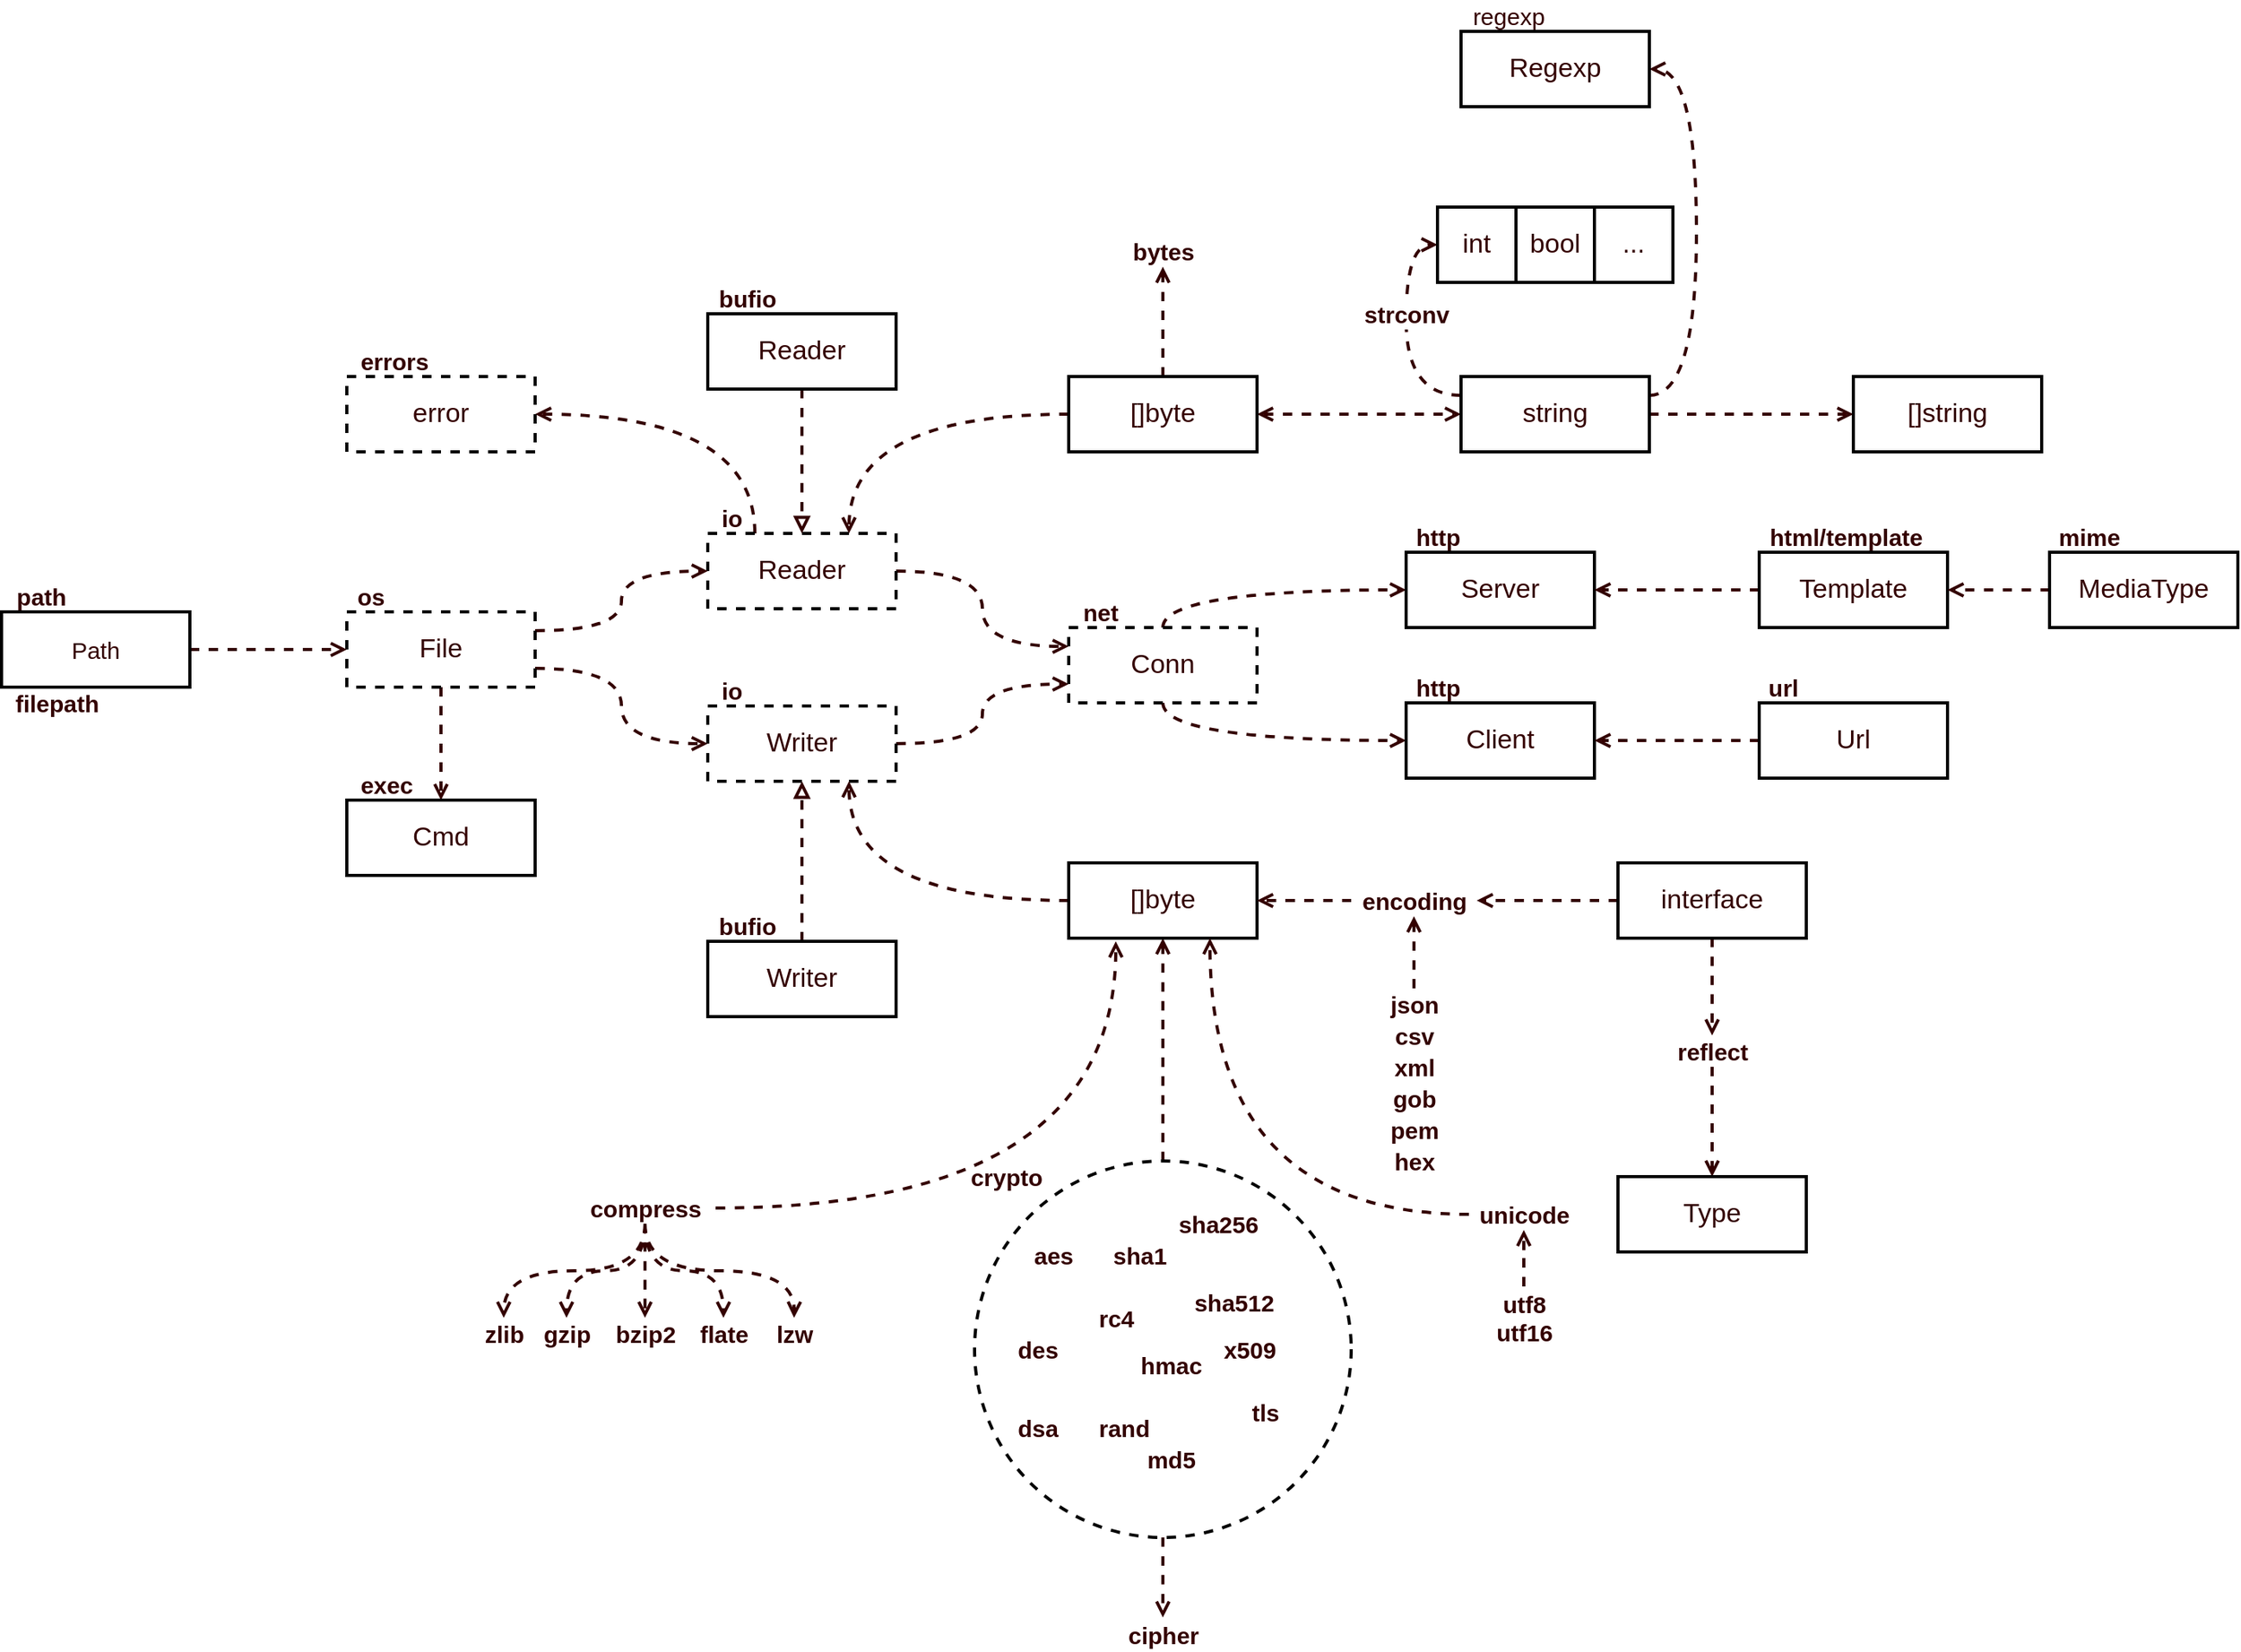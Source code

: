 <mxfile version="14.6.13" type="device"><diagram id="Pnefqsl1PqcIyeWyqHl0" name="Page-2"><mxGraphModel dx="3062" dy="2006" grid="1" gridSize="10" guides="1" tooltips="1" connect="1" arrows="1" fold="1" page="1" pageScale="1" pageWidth="850" pageHeight="1100" math="0" shadow="0"><root><mxCell id="RZtHRj3jjIi0IEZaCBNy-0"/><mxCell id="RZtHRj3jjIi0IEZaCBNy-1" parent="RZtHRj3jjIi0IEZaCBNy-0"/><mxCell id="RZtHRj3jjIi0IEZaCBNy-69" style="edgeStyle=orthogonalEdgeStyle;curved=1;rounded=0;orthogonalLoop=1;jettySize=auto;html=1;exitX=0.5;exitY=1;exitDx=0;exitDy=0;entryX=0.5;entryY=-0.05;entryDx=0;entryDy=0;entryPerimeter=0;dashed=1;fontFamily=Helvetica;fontSize=15;fontColor=#330000;startArrow=none;startFill=0;endArrow=open;endFill=0;strokeColor=#330000;strokeWidth=2;" edge="1" parent="RZtHRj3jjIi0IEZaCBNy-1" source="RZtHRj3jjIi0IEZaCBNy-67" target="RZtHRj3jjIi0IEZaCBNy-68"><mxGeometry relative="1" as="geometry"/></mxCell><mxCell id="RZtHRj3jjIi0IEZaCBNy-76" style="edgeStyle=orthogonalEdgeStyle;curved=1;rounded=0;orthogonalLoop=1;jettySize=auto;html=1;exitX=0.5;exitY=0;exitDx=0;exitDy=0;entryX=0.5;entryY=1;entryDx=0;entryDy=0;dashed=1;fontFamily=Helvetica;fontSize=15;fontColor=#330000;startArrow=none;startFill=0;endArrow=open;endFill=0;strokeColor=#330000;strokeWidth=2;" edge="1" parent="RZtHRj3jjIi0IEZaCBNy-1" source="RZtHRj3jjIi0IEZaCBNy-67" target="RZtHRj3jjIi0IEZaCBNy-37"><mxGeometry relative="1" as="geometry"/></mxCell><mxCell id="RZtHRj3jjIi0IEZaCBNy-67" value="" style="ellipse;whiteSpace=wrap;html=1;aspect=fixed;fontFamily=Helvetica;fontSize=15;fontColor=#330000;fillColor=none;dashed=1;strokeWidth=2;" vertex="1" parent="RZtHRj3jjIi0IEZaCBNy-1"><mxGeometry x="530" y="890" width="240" height="240" as="geometry"/></mxCell><mxCell id="RZtHRj3jjIi0IEZaCBNy-3" value="io" style="text;html=1;align=center;verticalAlign=middle;resizable=0;points=[];autosize=1;strokeColor=none;fontSize=15;fontFamily=Helvetica;fontStyle=1;fontColor=#330000;" vertex="1" parent="RZtHRj3jjIi0IEZaCBNy-1"><mxGeometry x="360" y="470" width="30" height="20" as="geometry"/></mxCell><mxCell id="RZtHRj3jjIi0IEZaCBNy-11" style="edgeStyle=orthogonalEdgeStyle;curved=1;rounded=0;orthogonalLoop=1;jettySize=auto;html=1;exitX=1;exitY=0.5;exitDx=0;exitDy=0;entryX=0;entryY=0.25;entryDx=0;entryDy=0;dashed=1;fontFamily=Helvetica;fontSize=15;fontColor=#330000;endArrow=open;endFill=0;strokeWidth=2;strokeColor=#330000;" edge="1" parent="RZtHRj3jjIi0IEZaCBNy-1" source="RZtHRj3jjIi0IEZaCBNy-5" target="RZtHRj3jjIi0IEZaCBNy-9"><mxGeometry relative="1" as="geometry"/></mxCell><mxCell id="RZtHRj3jjIi0IEZaCBNy-89" style="edgeStyle=orthogonalEdgeStyle;curved=1;rounded=0;orthogonalLoop=1;jettySize=auto;html=1;exitX=0.25;exitY=0;exitDx=0;exitDy=0;dashed=1;fontFamily=Helvetica;fontSize=15;fontColor=#330000;startArrow=none;startFill=0;endArrow=open;endFill=0;strokeColor=#330000;strokeWidth=2;entryX=1;entryY=0.5;entryDx=0;entryDy=0;" edge="1" parent="RZtHRj3jjIi0IEZaCBNy-1" source="RZtHRj3jjIi0IEZaCBNy-5" target="RZtHRj3jjIi0IEZaCBNy-87"><mxGeometry relative="1" as="geometry"><mxPoint x="280" y="414" as="targetPoint"/></mxGeometry></mxCell><mxCell id="RZtHRj3jjIi0IEZaCBNy-5" value="Reader" style="rounded=0;whiteSpace=wrap;html=1;strokeWidth=2;fontSize=17;dashed=1;fontFamily=Helvetica;fontColor=#330000;" vertex="1" parent="RZtHRj3jjIi0IEZaCBNy-1"><mxGeometry x="360" y="490" width="120" height="48" as="geometry"/></mxCell><mxCell id="RZtHRj3jjIi0IEZaCBNy-12" style="edgeStyle=orthogonalEdgeStyle;curved=1;rounded=0;orthogonalLoop=1;jettySize=auto;html=1;exitX=1;exitY=0.5;exitDx=0;exitDy=0;entryX=0;entryY=0.75;entryDx=0;entryDy=0;dashed=1;fontFamily=Helvetica;fontSize=15;fontColor=#330000;endArrow=open;endFill=0;strokeWidth=2;fontStyle=1;strokeColor=#330000;" edge="1" parent="RZtHRj3jjIi0IEZaCBNy-1" source="RZtHRj3jjIi0IEZaCBNy-6" target="RZtHRj3jjIi0IEZaCBNy-9"><mxGeometry relative="1" as="geometry"/></mxCell><mxCell id="RZtHRj3jjIi0IEZaCBNy-6" value="Writer" style="rounded=0;whiteSpace=wrap;html=1;strokeWidth=2;fontSize=17;dashed=1;fontFamily=Helvetica;fontColor=#330000;" vertex="1" parent="RZtHRj3jjIi0IEZaCBNy-1"><mxGeometry x="360" y="600" width="120" height="48" as="geometry"/></mxCell><mxCell id="RZtHRj3jjIi0IEZaCBNy-7" value="io" style="text;html=1;align=center;verticalAlign=middle;resizable=0;points=[];autosize=1;strokeColor=none;fontSize=15;fontFamily=Helvetica;fontStyle=1;fontColor=#330000;" vertex="1" parent="RZtHRj3jjIi0IEZaCBNy-1"><mxGeometry x="360" y="580" width="30" height="20" as="geometry"/></mxCell><mxCell id="RZtHRj3jjIi0IEZaCBNy-105" style="edgeStyle=orthogonalEdgeStyle;curved=1;rounded=0;orthogonalLoop=1;jettySize=auto;html=1;exitX=0.5;exitY=0;exitDx=0;exitDy=0;entryX=0;entryY=0.5;entryDx=0;entryDy=0;dashed=1;fontFamily=Helvetica;fontSize=15;fontColor=#330000;startArrow=none;startFill=0;endArrow=open;endFill=0;strokeColor=#330000;strokeWidth=2;" edge="1" parent="RZtHRj3jjIi0IEZaCBNy-1" source="RZtHRj3jjIi0IEZaCBNy-9" target="RZtHRj3jjIi0IEZaCBNy-103"><mxGeometry relative="1" as="geometry"/></mxCell><mxCell id="RZtHRj3jjIi0IEZaCBNy-106" style="edgeStyle=orthogonalEdgeStyle;curved=1;rounded=0;orthogonalLoop=1;jettySize=auto;html=1;exitX=0.5;exitY=1;exitDx=0;exitDy=0;entryX=0;entryY=0.5;entryDx=0;entryDy=0;dashed=1;fontFamily=Helvetica;fontSize=15;fontColor=#330000;startArrow=none;startFill=0;endArrow=open;endFill=0;strokeColor=#330000;strokeWidth=2;" edge="1" parent="RZtHRj3jjIi0IEZaCBNy-1" source="RZtHRj3jjIi0IEZaCBNy-9" target="RZtHRj3jjIi0IEZaCBNy-104"><mxGeometry relative="1" as="geometry"/></mxCell><mxCell id="RZtHRj3jjIi0IEZaCBNy-9" value="Conn" style="rounded=0;whiteSpace=wrap;html=1;strokeWidth=2;fontSize=17;dashed=1;fontFamily=Helvetica;fontColor=#330000;" vertex="1" parent="RZtHRj3jjIi0IEZaCBNy-1"><mxGeometry x="590" y="550" width="120" height="48" as="geometry"/></mxCell><mxCell id="RZtHRj3jjIi0IEZaCBNy-10" value="net" style="text;html=1;align=center;verticalAlign=middle;resizable=0;points=[];autosize=1;strokeColor=none;fontSize=15;fontFamily=Helvetica;fontColor=#330000;fontStyle=1" vertex="1" parent="RZtHRj3jjIi0IEZaCBNy-1"><mxGeometry x="590" y="530" width="40" height="20" as="geometry"/></mxCell><mxCell id="RZtHRj3jjIi0IEZaCBNy-15" style="edgeStyle=orthogonalEdgeStyle;curved=1;rounded=0;orthogonalLoop=1;jettySize=auto;html=1;exitX=1;exitY=0.25;exitDx=0;exitDy=0;entryX=0;entryY=0.5;entryDx=0;entryDy=0;dashed=1;fontFamily=Helvetica;fontSize=15;fontColor=#330000;endArrow=open;endFill=0;strokeColor=#330000;strokeWidth=2;" edge="1" parent="RZtHRj3jjIi0IEZaCBNy-1" source="RZtHRj3jjIi0IEZaCBNy-13" target="RZtHRj3jjIi0IEZaCBNy-5"><mxGeometry relative="1" as="geometry"/></mxCell><mxCell id="RZtHRj3jjIi0IEZaCBNy-16" style="edgeStyle=orthogonalEdgeStyle;curved=1;rounded=0;orthogonalLoop=1;jettySize=auto;html=1;exitX=1;exitY=0.75;exitDx=0;exitDy=0;entryX=0;entryY=0.5;entryDx=0;entryDy=0;dashed=1;fontFamily=Helvetica;fontSize=15;fontColor=#330000;endArrow=open;endFill=0;strokeColor=#330000;strokeWidth=2;" edge="1" parent="RZtHRj3jjIi0IEZaCBNy-1" source="RZtHRj3jjIi0IEZaCBNy-13" target="RZtHRj3jjIi0IEZaCBNy-6"><mxGeometry relative="1" as="geometry"/></mxCell><mxCell id="RZtHRj3jjIi0IEZaCBNy-128" style="edgeStyle=orthogonalEdgeStyle;curved=1;rounded=0;orthogonalLoop=1;jettySize=auto;html=1;exitX=0.5;exitY=1;exitDx=0;exitDy=0;entryX=0.5;entryY=0;entryDx=0;entryDy=0;dashed=1;fontFamily=Helvetica;fontSize=15;fontColor=#330000;startArrow=none;startFill=0;endArrow=open;endFill=0;strokeColor=#330000;strokeWidth=2;" edge="1" parent="RZtHRj3jjIi0IEZaCBNy-1" source="RZtHRj3jjIi0IEZaCBNy-13" target="RZtHRj3jjIi0IEZaCBNy-126"><mxGeometry relative="1" as="geometry"/></mxCell><mxCell id="RZtHRj3jjIi0IEZaCBNy-13" value="File" style="rounded=0;whiteSpace=wrap;html=1;strokeWidth=2;fontSize=17;dashed=1;fontFamily=Helvetica;fontColor=#330000;" vertex="1" parent="RZtHRj3jjIi0IEZaCBNy-1"><mxGeometry x="130" y="540" width="120" height="48" as="geometry"/></mxCell><mxCell id="RZtHRj3jjIi0IEZaCBNy-14" value="os" style="text;html=1;align=center;verticalAlign=middle;resizable=0;points=[];autosize=1;strokeColor=none;fontSize=15;fontFamily=Helvetica;fontColor=#330000;fontStyle=1" vertex="1" parent="RZtHRj3jjIi0IEZaCBNy-1"><mxGeometry x="130" y="520" width="30" height="20" as="geometry"/></mxCell><mxCell id="RZtHRj3jjIi0IEZaCBNy-19" style="edgeStyle=orthogonalEdgeStyle;curved=1;rounded=0;orthogonalLoop=1;jettySize=auto;html=1;exitX=0.5;exitY=1;exitDx=0;exitDy=0;entryX=0.5;entryY=0;entryDx=0;entryDy=0;dashed=1;fontFamily=Helvetica;fontSize=15;fontColor=#330000;endArrow=block;endFill=0;strokeColor=#330000;strokeWidth=2;" edge="1" parent="RZtHRj3jjIi0IEZaCBNy-1" source="RZtHRj3jjIi0IEZaCBNy-17" target="RZtHRj3jjIi0IEZaCBNy-5"><mxGeometry relative="1" as="geometry"/></mxCell><mxCell id="RZtHRj3jjIi0IEZaCBNy-17" value="Reader" style="rounded=0;whiteSpace=wrap;html=1;strokeWidth=2;fontSize=17;fontFamily=Helvetica;fontColor=#330000;" vertex="1" parent="RZtHRj3jjIi0IEZaCBNy-1"><mxGeometry x="360" y="350" width="120" height="48" as="geometry"/></mxCell><mxCell id="RZtHRj3jjIi0IEZaCBNy-18" value="bufio" style="text;html=1;align=center;verticalAlign=middle;resizable=0;points=[];autosize=1;strokeColor=none;fontSize=15;fontFamily=Helvetica;fontColor=#330000;fontStyle=1" vertex="1" parent="RZtHRj3jjIi0IEZaCBNy-1"><mxGeometry x="360" y="330" width="50" height="20" as="geometry"/></mxCell><mxCell id="RZtHRj3jjIi0IEZaCBNy-22" style="edgeStyle=orthogonalEdgeStyle;curved=1;rounded=0;orthogonalLoop=1;jettySize=auto;html=1;exitX=0.5;exitY=0;exitDx=0;exitDy=0;entryX=0.5;entryY=1;entryDx=0;entryDy=0;dashed=1;fontFamily=Helvetica;fontSize=15;fontColor=#330000;endArrow=block;endFill=0;strokeColor=#330000;strokeWidth=2;" edge="1" parent="RZtHRj3jjIi0IEZaCBNy-1" source="RZtHRj3jjIi0IEZaCBNy-20" target="RZtHRj3jjIi0IEZaCBNy-6"><mxGeometry relative="1" as="geometry"/></mxCell><mxCell id="RZtHRj3jjIi0IEZaCBNy-20" value="Writer" style="rounded=0;whiteSpace=wrap;html=1;strokeWidth=2;fontSize=17;fontFamily=Helvetica;fontColor=#330000;" vertex="1" parent="RZtHRj3jjIi0IEZaCBNy-1"><mxGeometry x="360" y="750" width="120" height="48" as="geometry"/></mxCell><mxCell id="RZtHRj3jjIi0IEZaCBNy-21" value="bufio" style="text;html=1;align=center;verticalAlign=middle;resizable=0;points=[];autosize=1;strokeColor=none;fontSize=15;fontFamily=Helvetica;fontColor=#330000;fontStyle=1" vertex="1" parent="RZtHRj3jjIi0IEZaCBNy-1"><mxGeometry x="360" y="730" width="50" height="20" as="geometry"/></mxCell><mxCell id="RZtHRj3jjIi0IEZaCBNy-25" style="edgeStyle=orthogonalEdgeStyle;curved=1;rounded=0;orthogonalLoop=1;jettySize=auto;html=1;exitX=0;exitY=0.5;exitDx=0;exitDy=0;entryX=0.75;entryY=0;entryDx=0;entryDy=0;dashed=1;fontFamily=Helvetica;fontSize=15;fontColor=#330000;endArrow=open;endFill=0;strokeColor=#330000;strokeWidth=2;" edge="1" parent="RZtHRj3jjIi0IEZaCBNy-1" source="RZtHRj3jjIi0IEZaCBNy-23" target="RZtHRj3jjIi0IEZaCBNy-5"><mxGeometry relative="1" as="geometry"/></mxCell><mxCell id="RZtHRj3jjIi0IEZaCBNy-27" style="edgeStyle=orthogonalEdgeStyle;curved=1;rounded=0;orthogonalLoop=1;jettySize=auto;html=1;exitX=1;exitY=0.5;exitDx=0;exitDy=0;entryX=0;entryY=0.5;entryDx=0;entryDy=0;dashed=1;fontFamily=Helvetica;fontSize=15;fontColor=#330000;endArrow=open;endFill=0;strokeColor=#330000;strokeWidth=2;startArrow=open;startFill=0;" edge="1" parent="RZtHRj3jjIi0IEZaCBNy-1" source="RZtHRj3jjIi0IEZaCBNy-23" target="RZtHRj3jjIi0IEZaCBNy-26"><mxGeometry relative="1" as="geometry"/></mxCell><mxCell id="RZtHRj3jjIi0IEZaCBNy-32" value="" style="edgeStyle=orthogonalEdgeStyle;curved=1;rounded=0;orthogonalLoop=1;jettySize=auto;html=1;dashed=1;fontFamily=Helvetica;fontSize=15;fontColor=#330000;startArrow=none;startFill=0;endArrow=open;endFill=0;strokeColor=#330000;strokeWidth=2;" edge="1" parent="RZtHRj3jjIi0IEZaCBNy-1" source="RZtHRj3jjIi0IEZaCBNy-23" target="RZtHRj3jjIi0IEZaCBNy-31"><mxGeometry relative="1" as="geometry"/></mxCell><mxCell id="RZtHRj3jjIi0IEZaCBNy-23" value="[]byte" style="rounded=0;whiteSpace=wrap;html=1;strokeWidth=2;fontSize=17;fontFamily=Helvetica;fontColor=#330000;" vertex="1" parent="RZtHRj3jjIi0IEZaCBNy-1"><mxGeometry x="590" y="390" width="120" height="48" as="geometry"/></mxCell><mxCell id="RZtHRj3jjIi0IEZaCBNy-30" style="edgeStyle=orthogonalEdgeStyle;curved=1;rounded=0;orthogonalLoop=1;jettySize=auto;html=1;exitX=1;exitY=0.5;exitDx=0;exitDy=0;entryX=0;entryY=0.5;entryDx=0;entryDy=0;dashed=1;fontFamily=Helvetica;fontSize=15;fontColor=#330000;startArrow=none;startFill=0;endArrow=open;endFill=0;strokeColor=#330000;strokeWidth=2;" edge="1" parent="RZtHRj3jjIi0IEZaCBNy-1" source="RZtHRj3jjIi0IEZaCBNy-26" target="RZtHRj3jjIi0IEZaCBNy-29"><mxGeometry relative="1" as="geometry"/></mxCell><mxCell id="RZtHRj3jjIi0IEZaCBNy-36" value="strconv" style="edgeStyle=orthogonalEdgeStyle;curved=1;rounded=0;orthogonalLoop=1;jettySize=auto;html=1;exitX=0;exitY=0.25;exitDx=0;exitDy=0;entryX=0;entryY=0.5;entryDx=0;entryDy=0;dashed=1;fontFamily=Helvetica;fontSize=15;fontColor=#330000;startArrow=none;startFill=0;endArrow=open;endFill=0;strokeColor=#330000;strokeWidth=2;fontStyle=1" edge="1" parent="RZtHRj3jjIi0IEZaCBNy-1" source="RZtHRj3jjIi0IEZaCBNy-26" target="RZtHRj3jjIi0IEZaCBNy-33"><mxGeometry x="0.152" relative="1" as="geometry"><mxPoint as="offset"/></mxGeometry></mxCell><mxCell id="RZtHRj3jjIi0IEZaCBNy-115" style="edgeStyle=orthogonalEdgeStyle;curved=1;rounded=0;orthogonalLoop=1;jettySize=auto;html=1;exitX=1;exitY=0.25;exitDx=0;exitDy=0;entryX=1;entryY=0.5;entryDx=0;entryDy=0;dashed=1;fontFamily=Helvetica;fontSize=15;fontColor=#330000;startArrow=none;startFill=0;endArrow=open;endFill=0;strokeColor=#330000;strokeWidth=2;" edge="1" parent="RZtHRj3jjIi0IEZaCBNy-1" source="RZtHRj3jjIi0IEZaCBNy-26" target="RZtHRj3jjIi0IEZaCBNy-114"><mxGeometry relative="1" as="geometry"><Array as="points"><mxPoint x="990" y="402"/><mxPoint x="990" y="194"/></Array></mxGeometry></mxCell><mxCell id="RZtHRj3jjIi0IEZaCBNy-26" value="string" style="rounded=0;whiteSpace=wrap;html=1;strokeWidth=2;fontSize=17;fontFamily=Helvetica;fontColor=#330000;" vertex="1" parent="RZtHRj3jjIi0IEZaCBNy-1"><mxGeometry x="840" y="390" width="120" height="48" as="geometry"/></mxCell><mxCell id="RZtHRj3jjIi0IEZaCBNy-29" value="[]string" style="rounded=0;whiteSpace=wrap;html=1;strokeWidth=2;fontSize=17;fontFamily=Helvetica;fontColor=#330000;" vertex="1" parent="RZtHRj3jjIi0IEZaCBNy-1"><mxGeometry x="1090" y="390" width="120" height="48" as="geometry"/></mxCell><mxCell id="RZtHRj3jjIi0IEZaCBNy-31" value="bytes" style="text;html=1;align=center;verticalAlign=middle;resizable=0;points=[];autosize=1;strokeColor=none;fontSize=15;fontFamily=Helvetica;fontColor=#330000;fontStyle=1" vertex="1" parent="RZtHRj3jjIi0IEZaCBNy-1"><mxGeometry x="625" y="300" width="50" height="20" as="geometry"/></mxCell><mxCell id="RZtHRj3jjIi0IEZaCBNy-33" value="int" style="rounded=0;whiteSpace=wrap;html=1;strokeWidth=2;fontSize=17;fontFamily=Helvetica;fontColor=#330000;" vertex="1" parent="RZtHRj3jjIi0IEZaCBNy-1"><mxGeometry x="825" y="282" width="50" height="48" as="geometry"/></mxCell><mxCell id="RZtHRj3jjIi0IEZaCBNy-34" value="bool" style="rounded=0;whiteSpace=wrap;html=1;strokeWidth=2;fontSize=17;fontFamily=Helvetica;fontColor=#330000;" vertex="1" parent="RZtHRj3jjIi0IEZaCBNy-1"><mxGeometry x="875" y="282" width="50" height="48" as="geometry"/></mxCell><mxCell id="RZtHRj3jjIi0IEZaCBNy-35" value="..." style="rounded=0;whiteSpace=wrap;html=1;strokeWidth=2;fontSize=17;fontFamily=Helvetica;fontColor=#330000;" vertex="1" parent="RZtHRj3jjIi0IEZaCBNy-1"><mxGeometry x="925" y="282" width="50" height="48" as="geometry"/></mxCell><mxCell id="RZtHRj3jjIi0IEZaCBNy-38" style="edgeStyle=orthogonalEdgeStyle;curved=1;rounded=0;orthogonalLoop=1;jettySize=auto;html=1;exitX=0;exitY=0.5;exitDx=0;exitDy=0;entryX=0.75;entryY=1;entryDx=0;entryDy=0;dashed=1;fontFamily=Helvetica;fontSize=15;fontColor=#330000;startArrow=none;startFill=0;endArrow=open;endFill=0;strokeColor=#330000;strokeWidth=2;" edge="1" parent="RZtHRj3jjIi0IEZaCBNy-1" source="RZtHRj3jjIi0IEZaCBNy-37" target="RZtHRj3jjIi0IEZaCBNy-6"><mxGeometry relative="1" as="geometry"/></mxCell><mxCell id="RZtHRj3jjIi0IEZaCBNy-37" value="[]byte" style="rounded=0;whiteSpace=wrap;html=1;strokeWidth=2;fontSize=17;fontFamily=Helvetica;fontColor=#330000;" vertex="1" parent="RZtHRj3jjIi0IEZaCBNy-1"><mxGeometry x="590" y="700" width="120" height="48" as="geometry"/></mxCell><mxCell id="RZtHRj3jjIi0IEZaCBNy-48" value="" style="edgeStyle=orthogonalEdgeStyle;curved=1;rounded=0;orthogonalLoop=1;jettySize=auto;html=1;dashed=1;fontFamily=Helvetica;fontSize=15;fontColor=#330000;startArrow=none;startFill=0;endArrow=open;endFill=0;strokeColor=#330000;strokeWidth=2;" edge="1" parent="RZtHRj3jjIi0IEZaCBNy-1" source="RZtHRj3jjIi0IEZaCBNy-39" target="RZtHRj3jjIi0IEZaCBNy-42"><mxGeometry relative="1" as="geometry"/></mxCell><mxCell id="RZtHRj3jjIi0IEZaCBNy-49" value="" style="edgeStyle=orthogonalEdgeStyle;curved=1;rounded=0;orthogonalLoop=1;jettySize=auto;html=1;dashed=1;fontFamily=Helvetica;fontSize=15;fontColor=#330000;startArrow=none;startFill=0;endArrow=open;endFill=0;strokeColor=#330000;strokeWidth=2;entryX=0.5;entryY=0;entryDx=0;entryDy=0;entryPerimeter=0;exitX=0.5;exitY=1;exitDx=0;exitDy=0;exitPerimeter=0;" edge="1" parent="RZtHRj3jjIi0IEZaCBNy-1" source="RZtHRj3jjIi0IEZaCBNy-39" target="RZtHRj3jjIi0IEZaCBNy-45"><mxGeometry relative="1" as="geometry"/></mxCell><mxCell id="RZtHRj3jjIi0IEZaCBNy-50" value="" style="edgeStyle=orthogonalEdgeStyle;curved=1;rounded=0;orthogonalLoop=1;jettySize=auto;html=1;dashed=1;fontFamily=Helvetica;fontSize=15;fontColor=#330000;startArrow=none;startFill=0;endArrow=open;endFill=0;strokeColor=#330000;strokeWidth=2;entryX=0.5;entryY=0;entryDx=0;entryDy=0;entryPerimeter=0;" edge="1" parent="RZtHRj3jjIi0IEZaCBNy-1" source="RZtHRj3jjIi0IEZaCBNy-39" target="RZtHRj3jjIi0IEZaCBNy-44"><mxGeometry relative="1" as="geometry"/></mxCell><mxCell id="RZtHRj3jjIi0IEZaCBNy-51" value="" style="edgeStyle=orthogonalEdgeStyle;curved=1;rounded=0;orthogonalLoop=1;jettySize=auto;html=1;dashed=1;fontFamily=Helvetica;fontSize=15;fontColor=#330000;startArrow=none;startFill=0;endArrow=open;endFill=0;strokeColor=#330000;strokeWidth=2;entryX=0.5;entryY=0;entryDx=0;entryDy=0;entryPerimeter=0;" edge="1" parent="RZtHRj3jjIi0IEZaCBNy-1" source="RZtHRj3jjIi0IEZaCBNy-39" target="RZtHRj3jjIi0IEZaCBNy-46"><mxGeometry relative="1" as="geometry"/></mxCell><mxCell id="RZtHRj3jjIi0IEZaCBNy-52" value="" style="edgeStyle=orthogonalEdgeStyle;curved=1;rounded=0;orthogonalLoop=1;jettySize=auto;html=1;dashed=1;fontFamily=Helvetica;fontSize=15;fontColor=#330000;startArrow=none;startFill=0;endArrow=open;endFill=0;strokeColor=#330000;strokeWidth=2;entryX=0.5;entryY=0;entryDx=0;entryDy=0;entryPerimeter=0;exitX=0.5;exitY=1;exitDx=0;exitDy=0;exitPerimeter=0;" edge="1" parent="RZtHRj3jjIi0IEZaCBNy-1" source="RZtHRj3jjIi0IEZaCBNy-39"><mxGeometry relative="1" as="geometry"><mxPoint x="415" y="990" as="targetPoint"/></mxGeometry></mxCell><mxCell id="RZtHRj3jjIi0IEZaCBNy-75" value="" style="edgeStyle=orthogonalEdgeStyle;curved=1;rounded=0;orthogonalLoop=1;jettySize=auto;html=1;dashed=1;fontFamily=Helvetica;fontSize=15;fontColor=#330000;startArrow=none;startFill=0;endArrow=open;endFill=0;strokeColor=#330000;strokeWidth=2;" edge="1" parent="RZtHRj3jjIi0IEZaCBNy-1" source="RZtHRj3jjIi0IEZaCBNy-39"><mxGeometry relative="1" as="geometry"><mxPoint x="620" y="750" as="targetPoint"/></mxGeometry></mxCell><mxCell id="RZtHRj3jjIi0IEZaCBNy-39" value="compress" style="text;html=1;align=center;verticalAlign=middle;resizable=0;points=[];autosize=1;strokeColor=none;fontSize=15;fontFamily=Helvetica;fontColor=#330000;fontStyle=1" vertex="1" parent="RZtHRj3jjIi0IEZaCBNy-1"><mxGeometry x="275" y="910" width="90" height="20" as="geometry"/></mxCell><mxCell id="RZtHRj3jjIi0IEZaCBNy-42" value="bzip2" style="text;html=1;align=center;verticalAlign=middle;resizable=0;points=[];autosize=1;strokeColor=none;fontSize=15;fontFamily=Helvetica;fontColor=#330000;fontStyle=1" vertex="1" parent="RZtHRj3jjIi0IEZaCBNy-1"><mxGeometry x="295" y="990" width="50" height="20" as="geometry"/></mxCell><mxCell id="RZtHRj3jjIi0IEZaCBNy-44" value="gzip" style="text;html=1;align=center;verticalAlign=middle;resizable=0;points=[];autosize=1;strokeColor=none;fontSize=15;fontFamily=Helvetica;fontColor=#330000;fontStyle=1" vertex="1" parent="RZtHRj3jjIi0IEZaCBNy-1"><mxGeometry x="245" y="990" width="50" height="20" as="geometry"/></mxCell><mxCell id="RZtHRj3jjIi0IEZaCBNy-45" value="zlib" style="text;html=1;align=center;verticalAlign=middle;resizable=0;points=[];autosize=1;strokeColor=none;fontSize=15;fontFamily=Helvetica;fontColor=#330000;fontStyle=1" vertex="1" parent="RZtHRj3jjIi0IEZaCBNy-1"><mxGeometry x="210" y="990" width="40" height="20" as="geometry"/></mxCell><mxCell id="RZtHRj3jjIi0IEZaCBNy-46" value="flate" style="text;html=1;align=center;verticalAlign=middle;resizable=0;points=[];autosize=1;strokeColor=none;fontSize=15;fontFamily=Helvetica;fontColor=#330000;fontStyle=1" vertex="1" parent="RZtHRj3jjIi0IEZaCBNy-1"><mxGeometry x="345" y="990" width="50" height="20" as="geometry"/></mxCell><mxCell id="RZtHRj3jjIi0IEZaCBNy-47" value="lzw" style="text;html=1;align=center;verticalAlign=middle;resizable=0;points=[];autosize=1;strokeColor=none;fontSize=15;fontFamily=Helvetica;fontColor=#330000;fontStyle=1" vertex="1" parent="RZtHRj3jjIi0IEZaCBNy-1"><mxGeometry x="395" y="990" width="40" height="20" as="geometry"/></mxCell><mxCell id="RZtHRj3jjIi0IEZaCBNy-53" value="crypto" style="text;html=1;align=center;verticalAlign=middle;resizable=0;points=[];autosize=1;strokeColor=none;fontSize=15;fontFamily=Helvetica;fontColor=#330000;fontStyle=1" vertex="1" parent="RZtHRj3jjIi0IEZaCBNy-1"><mxGeometry x="520" y="890" width="60" height="20" as="geometry"/></mxCell><mxCell id="RZtHRj3jjIi0IEZaCBNy-55" value="aes" style="text;html=1;align=center;verticalAlign=middle;resizable=0;points=[];autosize=1;strokeColor=none;fontSize=15;fontFamily=Helvetica;fontColor=#330000;fontStyle=1" vertex="1" parent="RZtHRj3jjIi0IEZaCBNy-1"><mxGeometry x="560" y="940" width="40" height="20" as="geometry"/></mxCell><mxCell id="RZtHRj3jjIi0IEZaCBNy-56" value="des" style="text;html=1;align=center;verticalAlign=middle;resizable=0;points=[];autosize=1;strokeColor=none;fontSize=15;fontFamily=Helvetica;fontColor=#330000;fontStyle=1" vertex="1" parent="RZtHRj3jjIi0IEZaCBNy-1"><mxGeometry x="550" y="1000" width="40" height="20" as="geometry"/></mxCell><mxCell id="RZtHRj3jjIi0IEZaCBNy-57" value="dsa" style="text;html=1;align=center;verticalAlign=middle;resizable=0;points=[];autosize=1;strokeColor=none;fontSize=15;fontFamily=Helvetica;fontColor=#330000;fontStyle=1" vertex="1" parent="RZtHRj3jjIi0IEZaCBNy-1"><mxGeometry x="550" y="1050" width="40" height="20" as="geometry"/></mxCell><mxCell id="RZtHRj3jjIi0IEZaCBNy-58" value="hmac" style="text;html=1;align=center;verticalAlign=middle;resizable=0;points=[];autosize=1;strokeColor=none;fontSize=15;fontFamily=Helvetica;fontColor=#330000;fontStyle=1" vertex="1" parent="RZtHRj3jjIi0IEZaCBNy-1"><mxGeometry x="630" y="1010" width="50" height="20" as="geometry"/></mxCell><mxCell id="RZtHRj3jjIi0IEZaCBNy-59" value="md5" style="text;html=1;align=center;verticalAlign=middle;resizable=0;points=[];autosize=1;strokeColor=none;fontSize=15;fontFamily=Helvetica;fontColor=#330000;fontStyle=1" vertex="1" parent="RZtHRj3jjIi0IEZaCBNy-1"><mxGeometry x="630" y="1070" width="50" height="20" as="geometry"/></mxCell><mxCell id="RZtHRj3jjIi0IEZaCBNy-60" value="rand" style="text;html=1;align=center;verticalAlign=middle;resizable=0;points=[];autosize=1;strokeColor=none;fontSize=15;fontFamily=Helvetica;fontColor=#330000;fontStyle=1" vertex="1" parent="RZtHRj3jjIi0IEZaCBNy-1"><mxGeometry x="600" y="1050" width="50" height="20" as="geometry"/></mxCell><mxCell id="RZtHRj3jjIi0IEZaCBNy-61" value="rc4" style="text;html=1;align=center;verticalAlign=middle;resizable=0;points=[];autosize=1;strokeColor=none;fontSize=15;fontFamily=Helvetica;fontColor=#330000;fontStyle=1" vertex="1" parent="RZtHRj3jjIi0IEZaCBNy-1"><mxGeometry x="600" y="980" width="40" height="20" as="geometry"/></mxCell><mxCell id="RZtHRj3jjIi0IEZaCBNy-62" value="sha1" style="text;html=1;align=center;verticalAlign=middle;resizable=0;points=[];autosize=1;strokeColor=none;fontSize=15;fontFamily=Helvetica;fontColor=#330000;fontStyle=1" vertex="1" parent="RZtHRj3jjIi0IEZaCBNy-1"><mxGeometry x="610" y="940" width="50" height="20" as="geometry"/></mxCell><mxCell id="RZtHRj3jjIi0IEZaCBNy-63" value="sha256" style="text;html=1;align=center;verticalAlign=middle;resizable=0;points=[];autosize=1;strokeColor=none;fontSize=15;fontFamily=Helvetica;fontColor=#330000;fontStyle=1" vertex="1" parent="RZtHRj3jjIi0IEZaCBNy-1"><mxGeometry x="650" y="920" width="70" height="20" as="geometry"/></mxCell><mxCell id="RZtHRj3jjIi0IEZaCBNy-64" value="sha512" style="text;html=1;align=center;verticalAlign=middle;resizable=0;points=[];autosize=1;strokeColor=none;fontSize=15;fontFamily=Helvetica;fontColor=#330000;fontStyle=1" vertex="1" parent="RZtHRj3jjIi0IEZaCBNy-1"><mxGeometry x="660" y="970" width="70" height="20" as="geometry"/></mxCell><mxCell id="RZtHRj3jjIi0IEZaCBNy-65" value="tls" style="text;html=1;align=center;verticalAlign=middle;resizable=0;points=[];autosize=1;strokeColor=none;fontSize=15;fontFamily=Helvetica;fontColor=#330000;fontStyle=1" vertex="1" parent="RZtHRj3jjIi0IEZaCBNy-1"><mxGeometry x="700" y="1040" width="30" height="20" as="geometry"/></mxCell><mxCell id="RZtHRj3jjIi0IEZaCBNy-66" value="x509" style="text;html=1;align=center;verticalAlign=middle;resizable=0;points=[];autosize=1;strokeColor=none;fontSize=15;fontFamily=Helvetica;fontColor=#330000;fontStyle=1" vertex="1" parent="RZtHRj3jjIi0IEZaCBNy-1"><mxGeometry x="680" y="1000" width="50" height="20" as="geometry"/></mxCell><mxCell id="RZtHRj3jjIi0IEZaCBNy-68" value="cipher" style="text;html=1;align=center;verticalAlign=middle;resizable=0;points=[];autosize=1;strokeColor=none;fontSize=15;fontFamily=Helvetica;fontColor=#330000;fontStyle=1" vertex="1" parent="RZtHRj3jjIi0IEZaCBNy-1"><mxGeometry x="620" y="1182" width="60" height="20" as="geometry"/></mxCell><mxCell id="RZtHRj3jjIi0IEZaCBNy-73" value="" style="edgeStyle=orthogonalEdgeStyle;curved=1;rounded=0;orthogonalLoop=1;jettySize=auto;html=1;dashed=1;fontFamily=Helvetica;fontSize=15;fontColor=#330000;startArrow=none;startFill=0;endArrow=open;endFill=0;strokeColor=#330000;strokeWidth=2;" edge="1" parent="RZtHRj3jjIi0IEZaCBNy-1" source="RZtHRj3jjIi0IEZaCBNy-71" target="RZtHRj3jjIi0IEZaCBNy-37"><mxGeometry relative="1" as="geometry"/></mxCell><mxCell id="RZtHRj3jjIi0IEZaCBNy-71" value="encoding" style="text;html=1;align=center;verticalAlign=middle;resizable=0;points=[];autosize=1;strokeColor=none;fontSize=15;fontFamily=Helvetica;fontColor=#330000;fontStyle=1" vertex="1" parent="RZtHRj3jjIi0IEZaCBNy-1"><mxGeometry x="770" y="714" width="80" height="20" as="geometry"/></mxCell><mxCell id="RZtHRj3jjIi0IEZaCBNy-78" value="csv" style="text;html=1;align=center;verticalAlign=middle;resizable=0;points=[];autosize=1;strokeColor=none;fontSize=15;fontFamily=Helvetica;fontColor=#330000;fontStyle=1" vertex="1" parent="RZtHRj3jjIi0IEZaCBNy-1"><mxGeometry x="790" y="800" width="40" height="20" as="geometry"/></mxCell><mxCell id="RZtHRj3jjIi0IEZaCBNy-79" value="gob" style="text;html=1;align=center;verticalAlign=middle;resizable=0;points=[];autosize=1;strokeColor=none;fontSize=15;fontFamily=Helvetica;fontColor=#330000;fontStyle=1" vertex="1" parent="RZtHRj3jjIi0IEZaCBNy-1"><mxGeometry x="790" y="840" width="40" height="20" as="geometry"/></mxCell><mxCell id="RZtHRj3jjIi0IEZaCBNy-80" value="hex" style="text;html=1;align=center;verticalAlign=middle;resizable=0;points=[];autosize=1;strokeColor=none;fontSize=15;fontFamily=Helvetica;fontColor=#330000;fontStyle=1" vertex="1" parent="RZtHRj3jjIi0IEZaCBNy-1"><mxGeometry x="790" y="880" width="40" height="20" as="geometry"/></mxCell><mxCell id="RZtHRj3jjIi0IEZaCBNy-96" value="" style="edgeStyle=orthogonalEdgeStyle;curved=1;rounded=0;orthogonalLoop=1;jettySize=auto;html=1;dashed=1;fontFamily=Helvetica;fontSize=15;fontColor=#330000;startArrow=none;startFill=0;endArrow=open;endFill=0;strokeColor=#330000;strokeWidth=2;" edge="1" parent="RZtHRj3jjIi0IEZaCBNy-1" source="RZtHRj3jjIi0IEZaCBNy-81" target="RZtHRj3jjIi0IEZaCBNy-71"><mxGeometry relative="1" as="geometry"/></mxCell><mxCell id="RZtHRj3jjIi0IEZaCBNy-81" value="json" style="text;html=1;align=center;verticalAlign=middle;resizable=0;points=[];autosize=1;strokeColor=none;fontSize=15;fontFamily=Helvetica;fontColor=#330000;fontStyle=1" vertex="1" parent="RZtHRj3jjIi0IEZaCBNy-1"><mxGeometry x="785" y="780" width="50" height="20" as="geometry"/></mxCell><mxCell id="RZtHRj3jjIi0IEZaCBNy-82" value="pem" style="text;html=1;align=center;verticalAlign=middle;resizable=0;points=[];autosize=1;strokeColor=none;fontSize=15;fontFamily=Helvetica;fontColor=#330000;fontStyle=1" vertex="1" parent="RZtHRj3jjIi0IEZaCBNy-1"><mxGeometry x="785" y="860" width="50" height="20" as="geometry"/></mxCell><mxCell id="RZtHRj3jjIi0IEZaCBNy-83" value="xml" style="text;html=1;align=center;verticalAlign=middle;resizable=0;points=[];autosize=1;strokeColor=none;fontSize=15;fontFamily=Helvetica;fontColor=#330000;fontStyle=1" vertex="1" parent="RZtHRj3jjIi0IEZaCBNy-1"><mxGeometry x="790" y="820" width="40" height="20" as="geometry"/></mxCell><mxCell id="RZtHRj3jjIi0IEZaCBNy-87" value="error" style="rounded=0;whiteSpace=wrap;html=1;strokeWidth=2;fontSize=17;dashed=1;fontFamily=Helvetica;fontColor=#330000;fillColor=none;" vertex="1" parent="RZtHRj3jjIi0IEZaCBNy-1"><mxGeometry x="130" y="390" width="120" height="48" as="geometry"/></mxCell><mxCell id="RZtHRj3jjIi0IEZaCBNy-90" value="errors" style="text;html=1;align=center;verticalAlign=middle;resizable=0;points=[];autosize=1;strokeColor=none;fontSize=15;fontFamily=Helvetica;fontColor=#330000;fontStyle=1" vertex="1" parent="RZtHRj3jjIi0IEZaCBNy-1"><mxGeometry x="130" y="370" width="60" height="20" as="geometry"/></mxCell><mxCell id="RZtHRj3jjIi0IEZaCBNy-93" value="" style="edgeStyle=orthogonalEdgeStyle;curved=1;rounded=0;orthogonalLoop=1;jettySize=auto;html=1;dashed=1;fontFamily=Helvetica;fontSize=15;fontColor=#330000;startArrow=none;startFill=0;endArrow=open;endFill=0;strokeColor=#330000;strokeWidth=2;entryX=0;entryY=0.5;entryDx=0;entryDy=0;" edge="1" parent="RZtHRj3jjIi0IEZaCBNy-1" source="RZtHRj3jjIi0IEZaCBNy-92" target="RZtHRj3jjIi0IEZaCBNy-13"><mxGeometry relative="1" as="geometry"/></mxCell><mxCell id="RZtHRj3jjIi0IEZaCBNy-92" value="Path" style="rounded=0;whiteSpace=wrap;html=1;fontFamily=Helvetica;fontSize=15;fontColor=#330000;strokeWidth=2;fillColor=none;" vertex="1" parent="RZtHRj3jjIi0IEZaCBNy-1"><mxGeometry x="-90" y="540" width="120" height="48" as="geometry"/></mxCell><mxCell id="RZtHRj3jjIi0IEZaCBNy-94" value="path" style="text;html=1;align=center;verticalAlign=middle;resizable=0;points=[];autosize=1;strokeColor=none;fontSize=15;fontFamily=Helvetica;fontColor=#330000;fontStyle=1" vertex="1" parent="RZtHRj3jjIi0IEZaCBNy-1"><mxGeometry x="-90" y="520" width="50" height="20" as="geometry"/></mxCell><mxCell id="RZtHRj3jjIi0IEZaCBNy-95" value="filepath" style="text;html=1;align=center;verticalAlign=middle;resizable=0;points=[];autosize=1;strokeColor=none;fontSize=15;fontFamily=Helvetica;fontColor=#330000;fontStyle=1" vertex="1" parent="RZtHRj3jjIi0IEZaCBNy-1"><mxGeometry x="-90" y="588" width="70" height="20" as="geometry"/></mxCell><mxCell id="RZtHRj3jjIi0IEZaCBNy-98" style="edgeStyle=orthogonalEdgeStyle;curved=1;rounded=0;orthogonalLoop=1;jettySize=auto;html=1;exitX=0;exitY=0.5;exitDx=0;exitDy=0;entryX=1;entryY=0.5;entryDx=0;entryDy=0;entryPerimeter=0;dashed=1;fontFamily=Helvetica;fontSize=15;fontColor=#330000;startArrow=none;startFill=0;endArrow=open;endFill=0;strokeColor=#330000;strokeWidth=2;" edge="1" parent="RZtHRj3jjIi0IEZaCBNy-1" source="RZtHRj3jjIi0IEZaCBNy-97" target="RZtHRj3jjIi0IEZaCBNy-71"><mxGeometry relative="1" as="geometry"/></mxCell><mxCell id="RZtHRj3jjIi0IEZaCBNy-100" value="" style="edgeStyle=orthogonalEdgeStyle;curved=1;rounded=0;orthogonalLoop=1;jettySize=auto;html=1;dashed=1;fontFamily=Helvetica;fontSize=15;fontColor=#330000;startArrow=none;startFill=0;endArrow=open;endFill=0;strokeColor=#330000;strokeWidth=2;" edge="1" parent="RZtHRj3jjIi0IEZaCBNy-1" source="RZtHRj3jjIi0IEZaCBNy-97" target="RZtHRj3jjIi0IEZaCBNy-99"><mxGeometry relative="1" as="geometry"/></mxCell><mxCell id="RZtHRj3jjIi0IEZaCBNy-97" value="interface" style="rounded=0;whiteSpace=wrap;html=1;strokeWidth=2;fontSize=17;fontFamily=Helvetica;fontColor=#330000;fillColor=none;" vertex="1" parent="RZtHRj3jjIi0IEZaCBNy-1"><mxGeometry x="940" y="700" width="120" height="48" as="geometry"/></mxCell><mxCell id="RZtHRj3jjIi0IEZaCBNy-102" value="" style="edgeStyle=orthogonalEdgeStyle;curved=1;rounded=0;orthogonalLoop=1;jettySize=auto;html=1;dashed=1;fontFamily=Helvetica;fontSize=15;fontColor=#330000;startArrow=none;startFill=0;endArrow=open;endFill=0;strokeColor=#330000;strokeWidth=2;" edge="1" parent="RZtHRj3jjIi0IEZaCBNy-1" source="RZtHRj3jjIi0IEZaCBNy-99" target="RZtHRj3jjIi0IEZaCBNy-101"><mxGeometry relative="1" as="geometry"/></mxCell><mxCell id="RZtHRj3jjIi0IEZaCBNy-99" value="reflect" style="text;html=1;align=center;verticalAlign=middle;resizable=0;points=[];autosize=1;strokeColor=none;fontSize=15;fontFamily=Helvetica;fontColor=#330000;fontStyle=1" vertex="1" parent="RZtHRj3jjIi0IEZaCBNy-1"><mxGeometry x="970" y="810" width="60" height="20" as="geometry"/></mxCell><mxCell id="RZtHRj3jjIi0IEZaCBNy-101" value="Type" style="rounded=0;whiteSpace=wrap;html=1;strokeWidth=2;fontSize=17;fontFamily=Helvetica;fontColor=#330000;fillColor=none;" vertex="1" parent="RZtHRj3jjIi0IEZaCBNy-1"><mxGeometry x="940" y="900" width="120" height="48" as="geometry"/></mxCell><mxCell id="RZtHRj3jjIi0IEZaCBNy-103" value="Server" style="rounded=0;whiteSpace=wrap;html=1;strokeWidth=2;fontSize=17;fontFamily=Helvetica;fontColor=#330000;fillColor=none;" vertex="1" parent="RZtHRj3jjIi0IEZaCBNy-1"><mxGeometry x="805" y="502" width="120" height="48" as="geometry"/></mxCell><mxCell id="RZtHRj3jjIi0IEZaCBNy-104" value="Client" style="rounded=0;whiteSpace=wrap;html=1;strokeWidth=2;fontSize=17;fontFamily=Helvetica;fontColor=#330000;fillColor=none;" vertex="1" parent="RZtHRj3jjIi0IEZaCBNy-1"><mxGeometry x="805" y="598" width="120" height="48" as="geometry"/></mxCell><mxCell id="RZtHRj3jjIi0IEZaCBNy-107" value="http" style="text;html=1;align=center;verticalAlign=middle;resizable=0;points=[];autosize=1;strokeColor=none;fontSize=15;fontFamily=Helvetica;fontColor=#330000;fontStyle=1" vertex="1" parent="RZtHRj3jjIi0IEZaCBNy-1"><mxGeometry x="805" y="482" width="40" height="20" as="geometry"/></mxCell><mxCell id="RZtHRj3jjIi0IEZaCBNy-108" value="http" style="text;html=1;align=center;verticalAlign=middle;resizable=0;points=[];autosize=1;strokeColor=none;fontSize=15;fontFamily=Helvetica;fontColor=#330000;fontStyle=1" vertex="1" parent="RZtHRj3jjIi0IEZaCBNy-1"><mxGeometry x="805" y="578" width="40" height="20" as="geometry"/></mxCell><mxCell id="RZtHRj3jjIi0IEZaCBNy-119" style="edgeStyle=orthogonalEdgeStyle;curved=1;rounded=0;orthogonalLoop=1;jettySize=auto;html=1;exitX=0;exitY=0.5;exitDx=0;exitDy=0;entryX=1;entryY=0.5;entryDx=0;entryDy=0;dashed=1;fontFamily=Helvetica;fontSize=15;fontColor=#330000;startArrow=none;startFill=0;endArrow=open;endFill=0;strokeColor=#330000;strokeWidth=2;" edge="1" parent="RZtHRj3jjIi0IEZaCBNy-1" source="RZtHRj3jjIi0IEZaCBNy-109" target="RZtHRj3jjIi0IEZaCBNy-104"><mxGeometry relative="1" as="geometry"/></mxCell><mxCell id="RZtHRj3jjIi0IEZaCBNy-109" value="Url" style="rounded=0;whiteSpace=wrap;html=1;strokeWidth=2;fontSize=17;fontFamily=Helvetica;fontColor=#330000;fillColor=none;" vertex="1" parent="RZtHRj3jjIi0IEZaCBNy-1"><mxGeometry x="1030" y="598" width="120" height="48" as="geometry"/></mxCell><mxCell id="RZtHRj3jjIi0IEZaCBNy-111" value="url" style="text;html=1;align=center;verticalAlign=middle;resizable=0;points=[];autosize=1;strokeColor=none;fontSize=15;fontFamily=Helvetica;fontColor=#330000;fontStyle=1" vertex="1" parent="RZtHRj3jjIi0IEZaCBNy-1"><mxGeometry x="1030" y="578" width="30" height="20" as="geometry"/></mxCell><mxCell id="RZtHRj3jjIi0IEZaCBNy-114" value="Regexp" style="rounded=0;whiteSpace=wrap;html=1;strokeWidth=2;fontSize=17;fontFamily=Helvetica;fontColor=#330000;fillColor=none;" vertex="1" parent="RZtHRj3jjIi0IEZaCBNy-1"><mxGeometry x="840" y="170" width="120" height="48" as="geometry"/></mxCell><mxCell id="RZtHRj3jjIi0IEZaCBNy-116" value="regexp" style="text;html=1;align=center;verticalAlign=middle;resizable=0;points=[];autosize=1;strokeColor=none;fontSize=15;fontFamily=Helvetica;fontColor=#330000;" vertex="1" parent="RZtHRj3jjIi0IEZaCBNy-1"><mxGeometry x="840" y="150" width="60" height="20" as="geometry"/></mxCell><mxCell id="RZtHRj3jjIi0IEZaCBNy-120" style="edgeStyle=orthogonalEdgeStyle;curved=1;rounded=0;orthogonalLoop=1;jettySize=auto;html=1;exitX=0;exitY=0.5;exitDx=0;exitDy=0;entryX=1;entryY=0.5;entryDx=0;entryDy=0;dashed=1;fontFamily=Helvetica;fontSize=15;fontColor=#330000;startArrow=none;startFill=0;endArrow=open;endFill=0;strokeColor=#330000;strokeWidth=2;" edge="1" parent="RZtHRj3jjIi0IEZaCBNy-1" source="RZtHRj3jjIi0IEZaCBNy-117" target="RZtHRj3jjIi0IEZaCBNy-103"><mxGeometry relative="1" as="geometry"/></mxCell><mxCell id="RZtHRj3jjIi0IEZaCBNy-117" value="Template" style="rounded=0;whiteSpace=wrap;html=1;strokeWidth=2;fontSize=17;fontFamily=Helvetica;fontColor=#330000;fillColor=none;" vertex="1" parent="RZtHRj3jjIi0IEZaCBNy-1"><mxGeometry x="1030" y="502" width="120" height="48" as="geometry"/></mxCell><mxCell id="RZtHRj3jjIi0IEZaCBNy-118" value="html/template" style="text;html=1;align=center;verticalAlign=middle;resizable=0;points=[];autosize=1;strokeColor=none;fontSize=15;fontFamily=Helvetica;fontColor=#330000;fontStyle=1" vertex="1" parent="RZtHRj3jjIi0IEZaCBNy-1"><mxGeometry x="1030" y="482" width="110" height="20" as="geometry"/></mxCell><mxCell id="RZtHRj3jjIi0IEZaCBNy-124" style="edgeStyle=orthogonalEdgeStyle;curved=1;rounded=0;orthogonalLoop=1;jettySize=auto;html=1;exitX=0;exitY=0.5;exitDx=0;exitDy=0;entryX=1;entryY=0.5;entryDx=0;entryDy=0;dashed=1;fontFamily=Helvetica;fontSize=15;fontColor=#330000;startArrow=none;startFill=0;endArrow=open;endFill=0;strokeColor=#330000;strokeWidth=2;" edge="1" parent="RZtHRj3jjIi0IEZaCBNy-1" source="RZtHRj3jjIi0IEZaCBNy-123" target="RZtHRj3jjIi0IEZaCBNy-117"><mxGeometry relative="1" as="geometry"/></mxCell><mxCell id="RZtHRj3jjIi0IEZaCBNy-123" value="MediaType" style="rounded=0;whiteSpace=wrap;html=1;strokeWidth=2;fontSize=17;fontFamily=Helvetica;fontColor=#330000;fillColor=none;" vertex="1" parent="RZtHRj3jjIi0IEZaCBNy-1"><mxGeometry x="1215" y="502" width="120" height="48" as="geometry"/></mxCell><mxCell id="RZtHRj3jjIi0IEZaCBNy-125" value="mime" style="text;html=1;align=center;verticalAlign=middle;resizable=0;points=[];autosize=1;strokeColor=none;fontSize=15;fontFamily=Helvetica;fontColor=#330000;fontStyle=1" vertex="1" parent="RZtHRj3jjIi0IEZaCBNy-1"><mxGeometry x="1215" y="482" width="50" height="20" as="geometry"/></mxCell><mxCell id="RZtHRj3jjIi0IEZaCBNy-126" value="Cmd" style="rounded=0;whiteSpace=wrap;html=1;strokeWidth=2;fontSize=17;fontFamily=Helvetica;fontColor=#330000;fillColor=none;" vertex="1" parent="RZtHRj3jjIi0IEZaCBNy-1"><mxGeometry x="130" y="660" width="120" height="48" as="geometry"/></mxCell><mxCell id="RZtHRj3jjIi0IEZaCBNy-127" value="exec" style="text;html=1;align=center;verticalAlign=middle;resizable=0;points=[];autosize=1;strokeColor=none;fontSize=15;fontFamily=Helvetica;fontColor=#330000;fontStyle=1" vertex="1" parent="RZtHRj3jjIi0IEZaCBNy-1"><mxGeometry x="130" y="640" width="50" height="20" as="geometry"/></mxCell><mxCell id="RZtHRj3jjIi0IEZaCBNy-131" value="" style="edgeStyle=orthogonalEdgeStyle;curved=1;rounded=0;orthogonalLoop=1;jettySize=auto;html=1;dashed=1;fontFamily=Helvetica;fontSize=15;fontColor=#330000;startArrow=none;startFill=0;endArrow=open;endFill=0;strokeColor=#330000;strokeWidth=2;entryX=0.75;entryY=1;entryDx=0;entryDy=0;" edge="1" parent="RZtHRj3jjIi0IEZaCBNy-1" source="RZtHRj3jjIi0IEZaCBNy-129" target="RZtHRj3jjIi0IEZaCBNy-37"><mxGeometry relative="1" as="geometry"/></mxCell><mxCell id="RZtHRj3jjIi0IEZaCBNy-129" value="unicode" style="text;html=1;align=center;verticalAlign=middle;resizable=0;points=[];autosize=1;strokeColor=none;fontSize=15;fontFamily=Helvetica;fontColor=#330000;fontStyle=1" vertex="1" parent="RZtHRj3jjIi0IEZaCBNy-1"><mxGeometry x="845" y="914" width="70" height="20" as="geometry"/></mxCell><mxCell id="RZtHRj3jjIi0IEZaCBNy-133" value="" style="edgeStyle=orthogonalEdgeStyle;curved=1;rounded=0;orthogonalLoop=1;jettySize=auto;html=1;dashed=1;fontFamily=Helvetica;fontSize=15;fontColor=#330000;startArrow=none;startFill=0;endArrow=open;endFill=0;strokeColor=#330000;strokeWidth=2;" edge="1" parent="RZtHRj3jjIi0IEZaCBNy-1" source="RZtHRj3jjIi0IEZaCBNy-132" target="RZtHRj3jjIi0IEZaCBNy-129"><mxGeometry relative="1" as="geometry"/></mxCell><mxCell id="RZtHRj3jjIi0IEZaCBNy-132" value="utf8&lt;br&gt;utf16" style="text;html=1;align=center;verticalAlign=middle;resizable=0;points=[];autosize=1;strokeColor=none;fontSize=15;fontFamily=Helvetica;fontColor=#330000;fontStyle=1" vertex="1" parent="RZtHRj3jjIi0IEZaCBNy-1"><mxGeometry x="855" y="970" width="50" height="40" as="geometry"/></mxCell></root></mxGraphModel></diagram></mxfile>